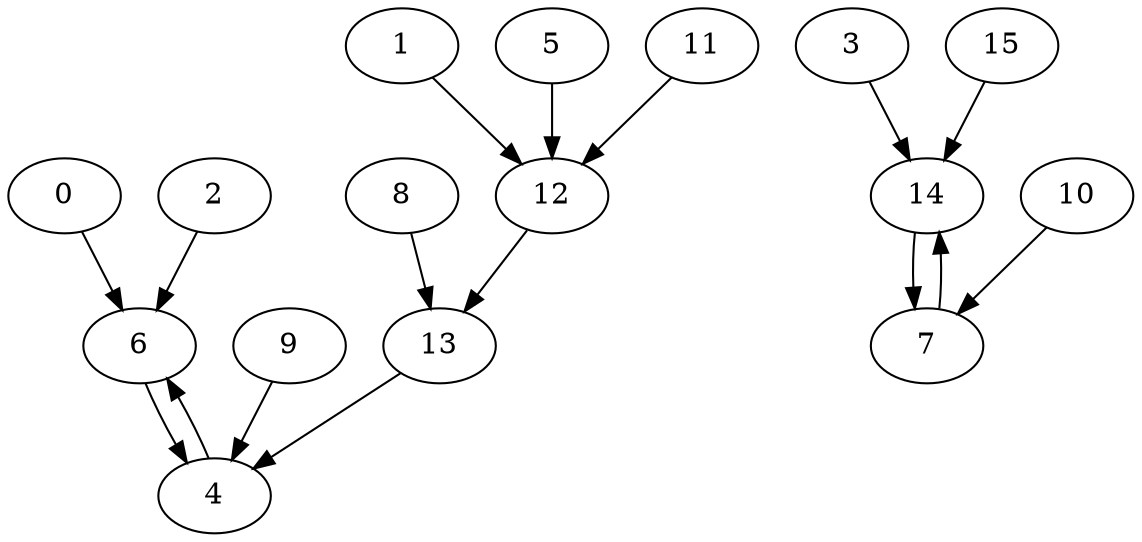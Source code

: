 digraph {
  node_0  [label="0"];
  node_1  [label="1"];
  node_2  [label="2"];
  node_3  [label="3"];
  node_4  [label="4"];
  node_5  [label="5"];
  node_6  [label="6"];
  node_7  [label="7"];
  node_8  [label="8"];
  node_9  [label="9"];
  node_10  [label="10"];
  node_11  [label="11"];
  node_12  [label="12"];
  node_13  [label="13"];
  node_14  [label="14"];
  node_15  [label="15"];

  node_0 -> node_6;
  node_1 -> node_12;
  node_2 -> node_6;
  node_3 -> node_14;
  node_4 -> node_6;
  node_5 -> node_12;
  node_6 -> node_4;
  node_7 -> node_14;
  node_8 -> node_13;
  node_9 -> node_4;
  node_10 -> node_7;
  node_11 -> node_12;
  node_12 -> node_13;
  node_13 -> node_4;
  node_14 -> node_7;
  node_15 -> node_14;
}